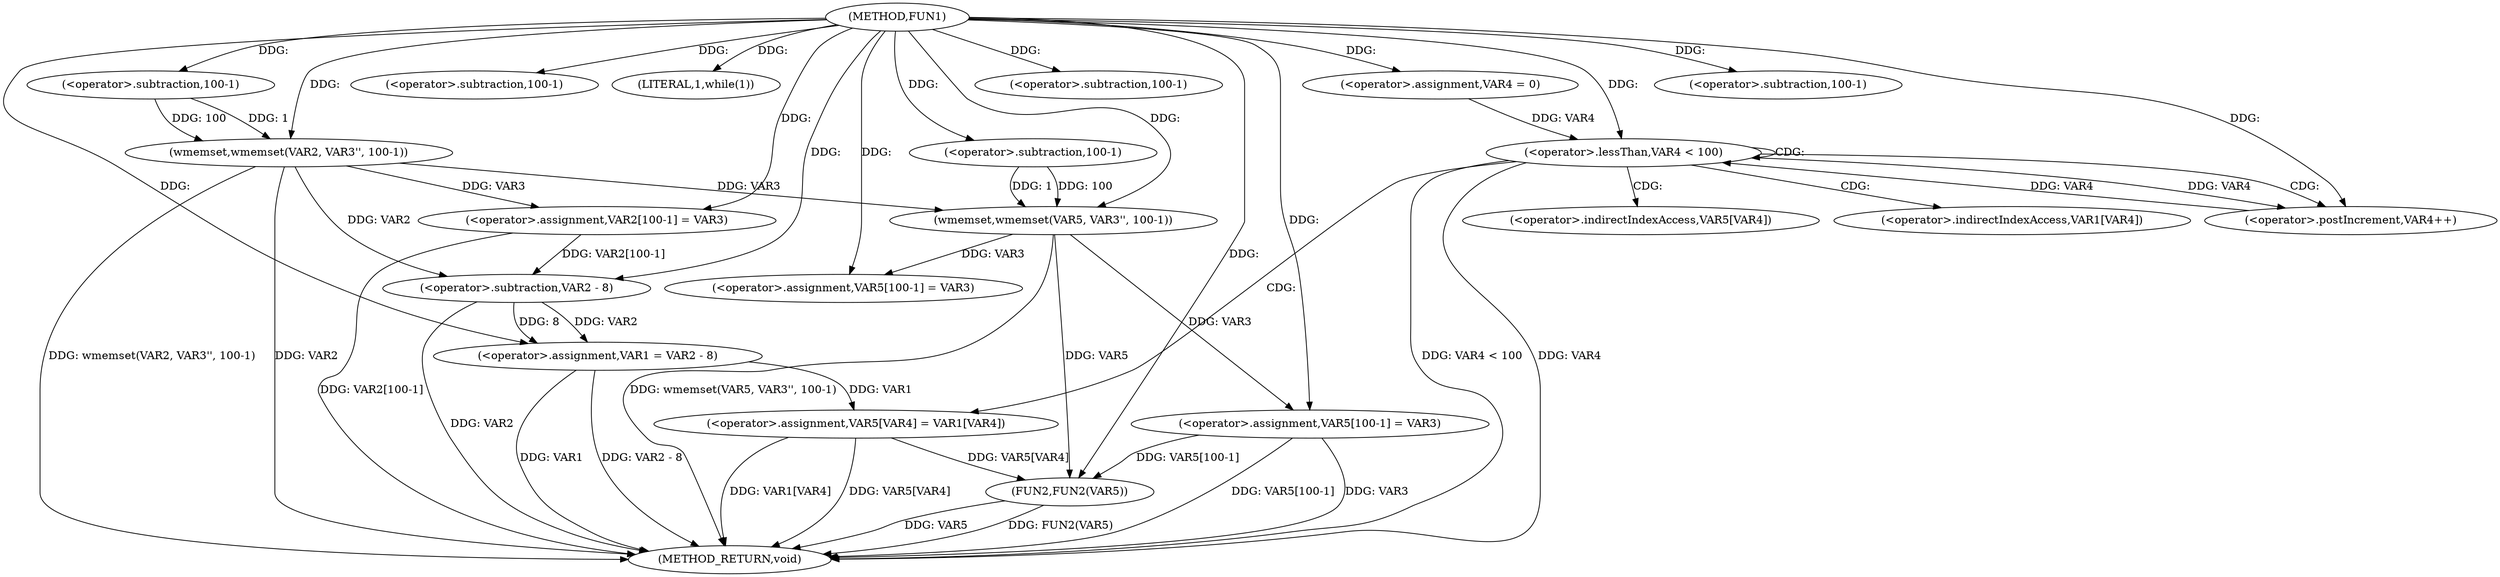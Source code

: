 digraph FUN1 {  
"1000100" [label = "(METHOD,FUN1)" ]
"1000168" [label = "(METHOD_RETURN,void)" ]
"1000104" [label = "(wmemset,wmemset(VAR2, VAR3'', 100-1))" ]
"1000107" [label = "(<operator>.subtraction,100-1)" ]
"1000110" [label = "(<operator>.assignment,VAR2[100-1] = VAR3)" ]
"1000113" [label = "(<operator>.subtraction,100-1)" ]
"1000118" [label = "(LITERAL,1,while(1))" ]
"1000120" [label = "(<operator>.assignment,VAR1 = VAR2 - 8)" ]
"1000122" [label = "(<operator>.subtraction,VAR2 - 8)" ]
"1000129" [label = "(wmemset,wmemset(VAR5, VAR3'', 100-1))" ]
"1000132" [label = "(<operator>.subtraction,100-1)" ]
"1000135" [label = "(<operator>.assignment,VAR5[100-1] = VAR3)" ]
"1000138" [label = "(<operator>.subtraction,100-1)" ]
"1000143" [label = "(<operator>.assignment,VAR4 = 0)" ]
"1000146" [label = "(<operator>.lessThan,VAR4 < 100)" ]
"1000149" [label = "(<operator>.postIncrement,VAR4++)" ]
"1000152" [label = "(<operator>.assignment,VAR5[VAR4] = VAR1[VAR4])" ]
"1000159" [label = "(<operator>.assignment,VAR5[100-1] = VAR3)" ]
"1000162" [label = "(<operator>.subtraction,100-1)" ]
"1000166" [label = "(FUN2,FUN2(VAR5))" ]
"1000153" [label = "(<operator>.indirectIndexAccess,VAR5[VAR4])" ]
"1000156" [label = "(<operator>.indirectIndexAccess,VAR1[VAR4])" ]
  "1000104" -> "1000168"  [ label = "DDG: wmemset(VAR2, VAR3'', 100-1)"] 
  "1000104" -> "1000168"  [ label = "DDG: VAR2"] 
  "1000159" -> "1000168"  [ label = "DDG: VAR5[100-1]"] 
  "1000122" -> "1000168"  [ label = "DDG: VAR2"] 
  "1000120" -> "1000168"  [ label = "DDG: VAR1"] 
  "1000152" -> "1000168"  [ label = "DDG: VAR5[VAR4]"] 
  "1000152" -> "1000168"  [ label = "DDG: VAR1[VAR4]"] 
  "1000159" -> "1000168"  [ label = "DDG: VAR3"] 
  "1000166" -> "1000168"  [ label = "DDG: FUN2(VAR5)"] 
  "1000129" -> "1000168"  [ label = "DDG: wmemset(VAR5, VAR3'', 100-1)"] 
  "1000166" -> "1000168"  [ label = "DDG: VAR5"] 
  "1000120" -> "1000168"  [ label = "DDG: VAR2 - 8"] 
  "1000146" -> "1000168"  [ label = "DDG: VAR4 < 100"] 
  "1000146" -> "1000168"  [ label = "DDG: VAR4"] 
  "1000110" -> "1000168"  [ label = "DDG: VAR2[100-1]"] 
  "1000100" -> "1000104"  [ label = "DDG: "] 
  "1000107" -> "1000104"  [ label = "DDG: 100"] 
  "1000107" -> "1000104"  [ label = "DDG: 1"] 
  "1000100" -> "1000107"  [ label = "DDG: "] 
  "1000104" -> "1000110"  [ label = "DDG: VAR3"] 
  "1000100" -> "1000110"  [ label = "DDG: "] 
  "1000100" -> "1000113"  [ label = "DDG: "] 
  "1000100" -> "1000118"  [ label = "DDG: "] 
  "1000122" -> "1000120"  [ label = "DDG: VAR2"] 
  "1000122" -> "1000120"  [ label = "DDG: 8"] 
  "1000100" -> "1000120"  [ label = "DDG: "] 
  "1000104" -> "1000122"  [ label = "DDG: VAR2"] 
  "1000110" -> "1000122"  [ label = "DDG: VAR2[100-1]"] 
  "1000100" -> "1000122"  [ label = "DDG: "] 
  "1000100" -> "1000129"  [ label = "DDG: "] 
  "1000104" -> "1000129"  [ label = "DDG: VAR3"] 
  "1000132" -> "1000129"  [ label = "DDG: 100"] 
  "1000132" -> "1000129"  [ label = "DDG: 1"] 
  "1000100" -> "1000132"  [ label = "DDG: "] 
  "1000129" -> "1000135"  [ label = "DDG: VAR3"] 
  "1000100" -> "1000135"  [ label = "DDG: "] 
  "1000100" -> "1000138"  [ label = "DDG: "] 
  "1000100" -> "1000143"  [ label = "DDG: "] 
  "1000143" -> "1000146"  [ label = "DDG: VAR4"] 
  "1000149" -> "1000146"  [ label = "DDG: VAR4"] 
  "1000100" -> "1000146"  [ label = "DDG: "] 
  "1000146" -> "1000149"  [ label = "DDG: VAR4"] 
  "1000100" -> "1000149"  [ label = "DDG: "] 
  "1000120" -> "1000152"  [ label = "DDG: VAR1"] 
  "1000100" -> "1000159"  [ label = "DDG: "] 
  "1000129" -> "1000159"  [ label = "DDG: VAR3"] 
  "1000100" -> "1000162"  [ label = "DDG: "] 
  "1000129" -> "1000166"  [ label = "DDG: VAR5"] 
  "1000159" -> "1000166"  [ label = "DDG: VAR5[100-1]"] 
  "1000152" -> "1000166"  [ label = "DDG: VAR5[VAR4]"] 
  "1000100" -> "1000166"  [ label = "DDG: "] 
  "1000146" -> "1000156"  [ label = "CDG: "] 
  "1000146" -> "1000153"  [ label = "CDG: "] 
  "1000146" -> "1000152"  [ label = "CDG: "] 
  "1000146" -> "1000146"  [ label = "CDG: "] 
  "1000146" -> "1000149"  [ label = "CDG: "] 
}
